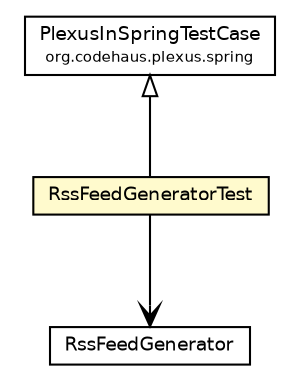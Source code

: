 #!/usr/local/bin/dot
#
# Class diagram 
# Generated by UmlGraph version 4.6 (http://www.spinellis.gr/sw/umlgraph)
#

digraph G {
	edge [fontname="Helvetica",fontsize=10,labelfontname="Helvetica",labelfontsize=10];
	node [fontname="Helvetica",fontsize=10,shape=plaintext];
	// org.apache.archiva.rss.RssFeedGeneratorTest
	c54021 [label=<<table border="0" cellborder="1" cellspacing="0" cellpadding="2" port="p" bgcolor="lemonChiffon" href="./RssFeedGeneratorTest.html">
		<tr><td><table border="0" cellspacing="0" cellpadding="1">
			<tr><td> RssFeedGeneratorTest </td></tr>
		</table></td></tr>
		</table>>, fontname="Helvetica", fontcolor="black", fontsize=9.0];
	//org.apache.archiva.rss.RssFeedGeneratorTest extends org.codehaus.plexus.spring.PlexusInSpringTestCase
	c54026:p -> c54021:p [dir=back,arrowtail=empty];
	// org.apache.archiva.rss.RssFeedGeneratorTest NAVASSOC org.apache.archiva.rss.RssFeedGenerator
	c54021:p -> c54027:p [taillabel="", label="", headlabel="", fontname="Helvetica", fontcolor="black", fontsize=10.0, color="black", arrowhead=open];
	// org.apache.archiva.rss.RssFeedGenerator
	c54027 [label=<<table border="0" cellborder="1" cellspacing="0" cellpadding="2" port="p" href="http://java.sun.com/j2se/1.4.2/docs/api/org/apache/archiva/rss/RssFeedGenerator.html">
		<tr><td><table border="0" cellspacing="0" cellpadding="1">
			<tr><td> RssFeedGenerator </td></tr>
		</table></td></tr>
		</table>>, fontname="Helvetica", fontcolor="black", fontsize=9.0];
	// org.codehaus.plexus.spring.PlexusInSpringTestCase
	c54026 [label=<<table border="0" cellborder="1" cellspacing="0" cellpadding="2" port="p" href="http://java.sun.com/j2se/1.4.2/docs/api/org/codehaus/plexus/spring/PlexusInSpringTestCase.html">
		<tr><td><table border="0" cellspacing="0" cellpadding="1">
			<tr><td> PlexusInSpringTestCase </td></tr>
			<tr><td><font point-size="7.0"> org.codehaus.plexus.spring </font></td></tr>
		</table></td></tr>
		</table>>, fontname="Helvetica", fontcolor="black", fontsize=9.0];
}

